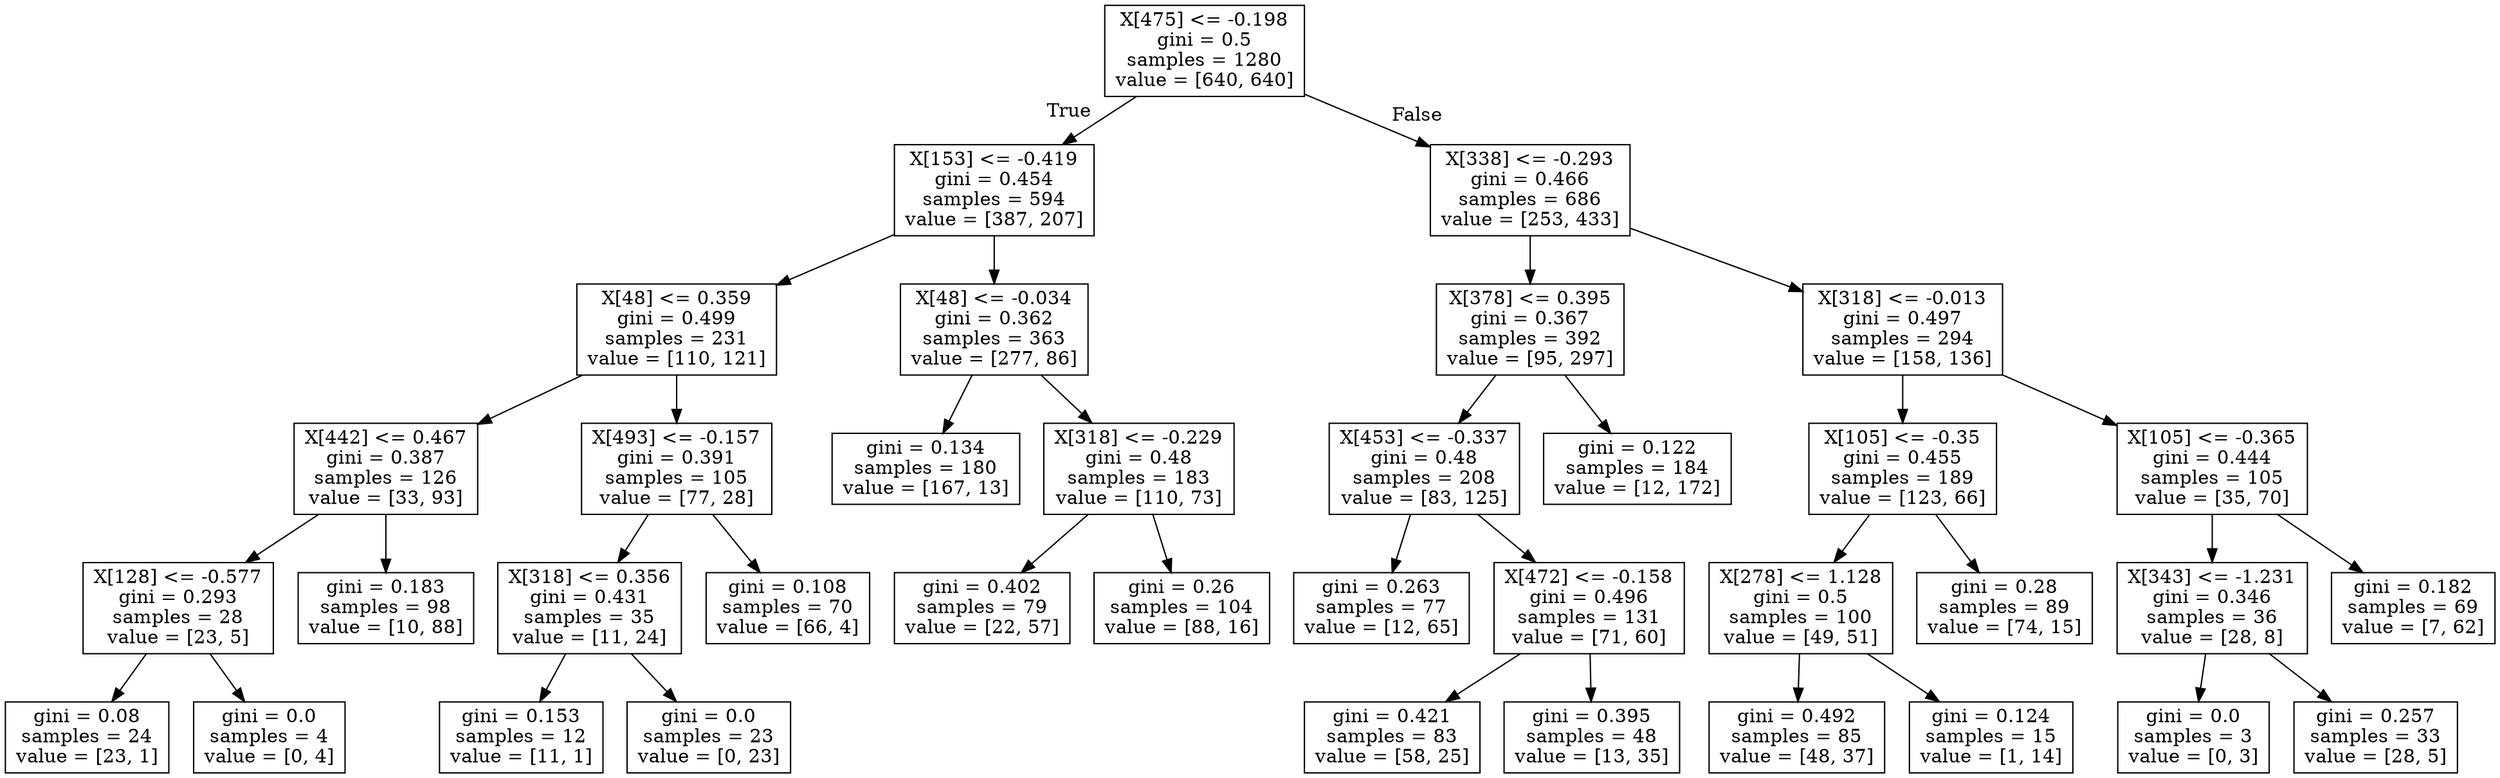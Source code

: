 digraph Tree {
node [shape=box] ;
0 [label="X[475] <= -0.198\ngini = 0.5\nsamples = 1280\nvalue = [640, 640]"] ;
1 [label="X[153] <= -0.419\ngini = 0.454\nsamples = 594\nvalue = [387, 207]"] ;
0 -> 1 [labeldistance=2.5, labelangle=45, headlabel="True"] ;
2 [label="X[48] <= 0.359\ngini = 0.499\nsamples = 231\nvalue = [110, 121]"] ;
1 -> 2 ;
3 [label="X[442] <= 0.467\ngini = 0.387\nsamples = 126\nvalue = [33, 93]"] ;
2 -> 3 ;
4 [label="X[128] <= -0.577\ngini = 0.293\nsamples = 28\nvalue = [23, 5]"] ;
3 -> 4 ;
5 [label="gini = 0.08\nsamples = 24\nvalue = [23, 1]"] ;
4 -> 5 ;
6 [label="gini = 0.0\nsamples = 4\nvalue = [0, 4]"] ;
4 -> 6 ;
7 [label="gini = 0.183\nsamples = 98\nvalue = [10, 88]"] ;
3 -> 7 ;
10 [label="X[493] <= -0.157\ngini = 0.391\nsamples = 105\nvalue = [77, 28]"] ;
2 -> 10 ;
11 [label="X[318] <= 0.356\ngini = 0.431\nsamples = 35\nvalue = [11, 24]"] ;
10 -> 11 ;
12 [label="gini = 0.153\nsamples = 12\nvalue = [11, 1]"] ;
11 -> 12 ;
13 [label="gini = 0.0\nsamples = 23\nvalue = [0, 23]"] ;
11 -> 13 ;
14 [label="gini = 0.108\nsamples = 70\nvalue = [66, 4]"] ;
10 -> 14 ;
17 [label="X[48] <= -0.034\ngini = 0.362\nsamples = 363\nvalue = [277, 86]"] ;
1 -> 17 ;
18 [label="gini = 0.134\nsamples = 180\nvalue = [167, 13]"] ;
17 -> 18 ;
23 [label="X[318] <= -0.229\ngini = 0.48\nsamples = 183\nvalue = [110, 73]"] ;
17 -> 23 ;
24 [label="gini = 0.402\nsamples = 79\nvalue = [22, 57]"] ;
23 -> 24 ;
27 [label="gini = 0.26\nsamples = 104\nvalue = [88, 16]"] ;
23 -> 27 ;
30 [label="X[338] <= -0.293\ngini = 0.466\nsamples = 686\nvalue = [253, 433]"] ;
0 -> 30 [labeldistance=2.5, labelangle=-45, headlabel="False"] ;
31 [label="X[378] <= 0.395\ngini = 0.367\nsamples = 392\nvalue = [95, 297]"] ;
30 -> 31 ;
32 [label="X[453] <= -0.337\ngini = 0.48\nsamples = 208\nvalue = [83, 125]"] ;
31 -> 32 ;
33 [label="gini = 0.263\nsamples = 77\nvalue = [12, 65]"] ;
32 -> 33 ;
36 [label="X[472] <= -0.158\ngini = 0.496\nsamples = 131\nvalue = [71, 60]"] ;
32 -> 36 ;
37 [label="gini = 0.421\nsamples = 83\nvalue = [58, 25]"] ;
36 -> 37 ;
38 [label="gini = 0.395\nsamples = 48\nvalue = [13, 35]"] ;
36 -> 38 ;
39 [label="gini = 0.122\nsamples = 184\nvalue = [12, 172]"] ;
31 -> 39 ;
44 [label="X[318] <= -0.013\ngini = 0.497\nsamples = 294\nvalue = [158, 136]"] ;
30 -> 44 ;
45 [label="X[105] <= -0.35\ngini = 0.455\nsamples = 189\nvalue = [123, 66]"] ;
44 -> 45 ;
46 [label="X[278] <= 1.128\ngini = 0.5\nsamples = 100\nvalue = [49, 51]"] ;
45 -> 46 ;
47 [label="gini = 0.492\nsamples = 85\nvalue = [48, 37]"] ;
46 -> 47 ;
48 [label="gini = 0.124\nsamples = 15\nvalue = [1, 14]"] ;
46 -> 48 ;
49 [label="gini = 0.28\nsamples = 89\nvalue = [74, 15]"] ;
45 -> 49 ;
52 [label="X[105] <= -0.365\ngini = 0.444\nsamples = 105\nvalue = [35, 70]"] ;
44 -> 52 ;
53 [label="X[343] <= -1.231\ngini = 0.346\nsamples = 36\nvalue = [28, 8]"] ;
52 -> 53 ;
54 [label="gini = 0.0\nsamples = 3\nvalue = [0, 3]"] ;
53 -> 54 ;
55 [label="gini = 0.257\nsamples = 33\nvalue = [28, 5]"] ;
53 -> 55 ;
56 [label="gini = 0.182\nsamples = 69\nvalue = [7, 62]"] ;
52 -> 56 ;
}
